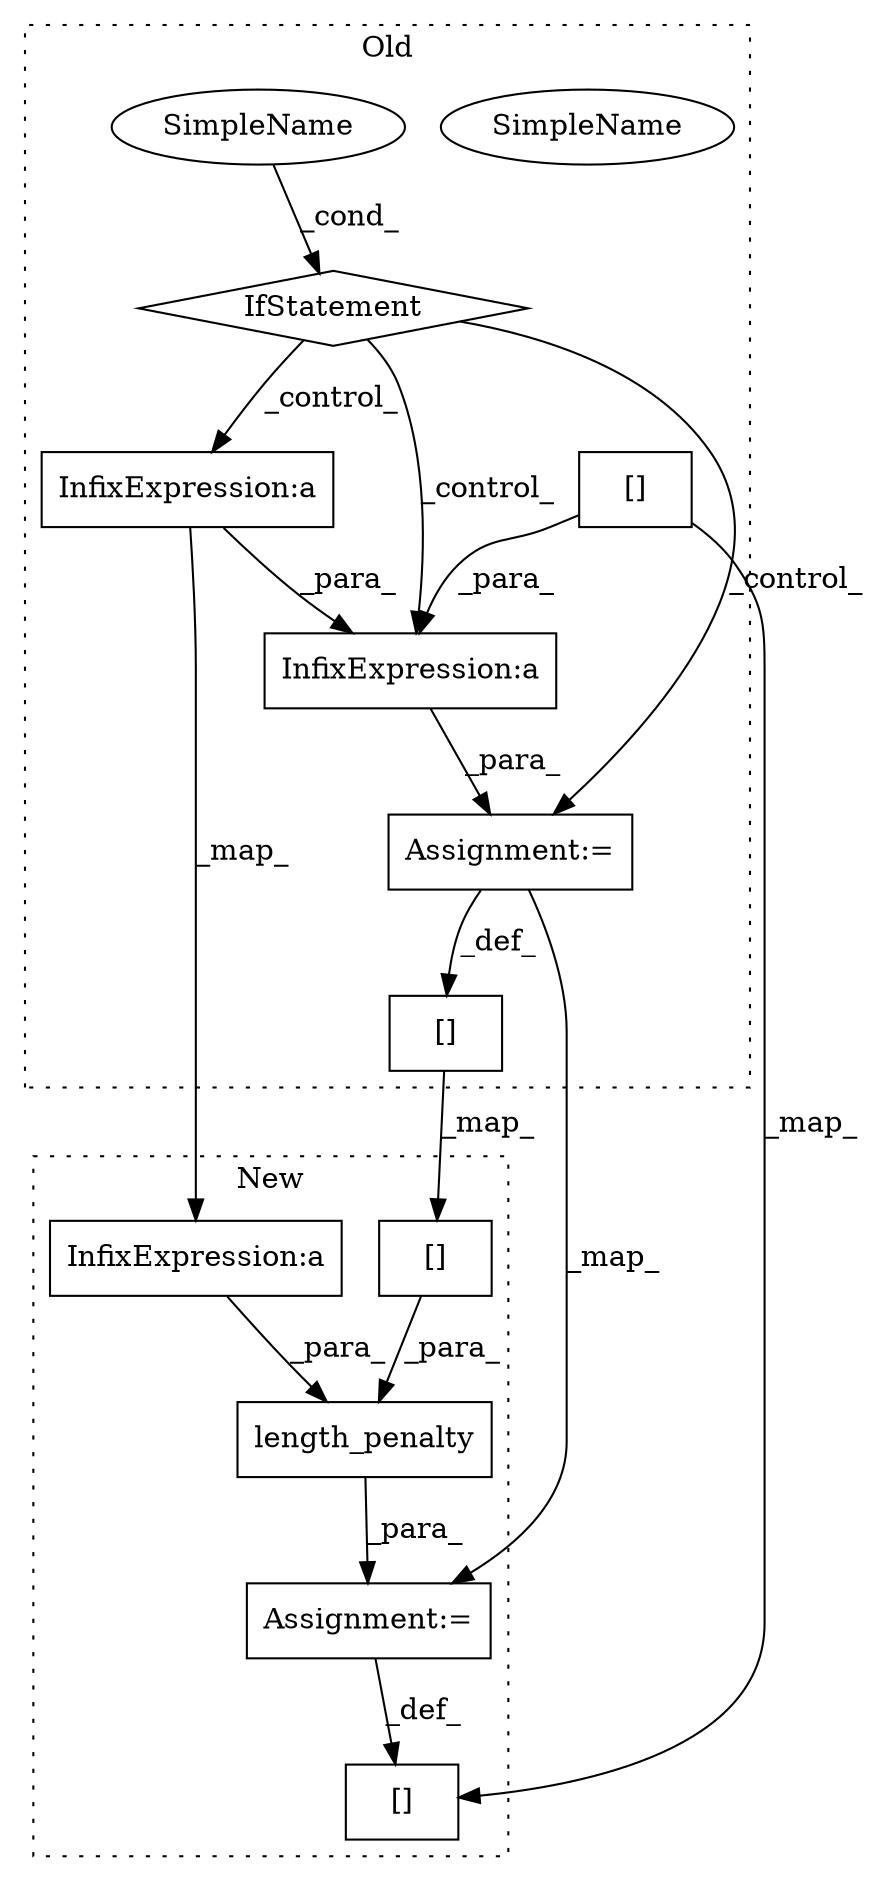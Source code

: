 digraph G {
subgraph cluster0 {
1 [label="IfStatement" a="25" s="14443,14454" l="4,2" shape="diamond"];
3 [label="InfixExpression:a" a="27" s="14506" l="3" shape="box"];
5 [label="[]" a="2" s="14474,14488" l="11,1" shape="box"];
7 [label="InfixExpression:a" a="27" s="14520" l="3" shape="box"];
9 [label="[]" a="2" s="14491,14505" l="11,1" shape="box"];
10 [label="SimpleName" a="42" s="14447" l="7" shape="ellipse"];
11 [label="Assignment:=" a="7" s="14489" l="1" shape="box"];
13 [label="SimpleName" a="42" s="14447" l="7" shape="ellipse"];
label = "Old";
style="dotted";
}
subgraph cluster1 {
2 [label="length_penalty" a="32" s="14517,14562" l="15,1" shape="box"];
4 [label="[]" a="2" s="14547,14561" l="11,1" shape="box"];
6 [label="InfixExpression:a" a="27" s="14542" l="3" shape="box"];
8 [label="[]" a="2" s="14501,14515" l="11,1" shape="box"];
12 [label="Assignment:=" a="7" s="14516" l="1" shape="box"];
label = "New";
style="dotted";
}
1 -> 11 [label="_control_"];
1 -> 3 [label="_control_"];
1 -> 7 [label="_control_"];
2 -> 12 [label="_para_"];
3 -> 11 [label="_para_"];
4 -> 2 [label="_para_"];
5 -> 4 [label="_map_"];
6 -> 2 [label="_para_"];
7 -> 3 [label="_para_"];
7 -> 6 [label="_map_"];
9 -> 3 [label="_para_"];
9 -> 8 [label="_map_"];
11 -> 12 [label="_map_"];
11 -> 5 [label="_def_"];
12 -> 8 [label="_def_"];
13 -> 1 [label="_cond_"];
}